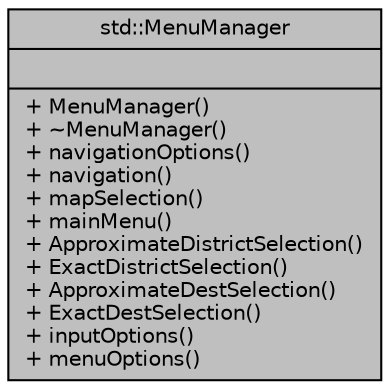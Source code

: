 digraph "std::MenuManager"
{
  edge [fontname="Helvetica",fontsize="10",labelfontname="Helvetica",labelfontsize="10"];
  node [fontname="Helvetica",fontsize="10",shape=record];
  Node1 [label="{std::MenuManager\n||+ MenuManager()\l+ ~MenuManager()\l+ navigationOptions()\l+ navigation()\l+ mapSelection()\l+ mainMenu()\l+ ApproximateDistrictSelection()\l+ ExactDistrictSelection()\l+ ApproximateDestSelection()\l+ ExactDestSelection()\l+ inputOptions()\l+ menuOptions()\l}",height=0.2,width=0.4,color="black", fillcolor="grey75", style="filled", fontcolor="black"];
}
